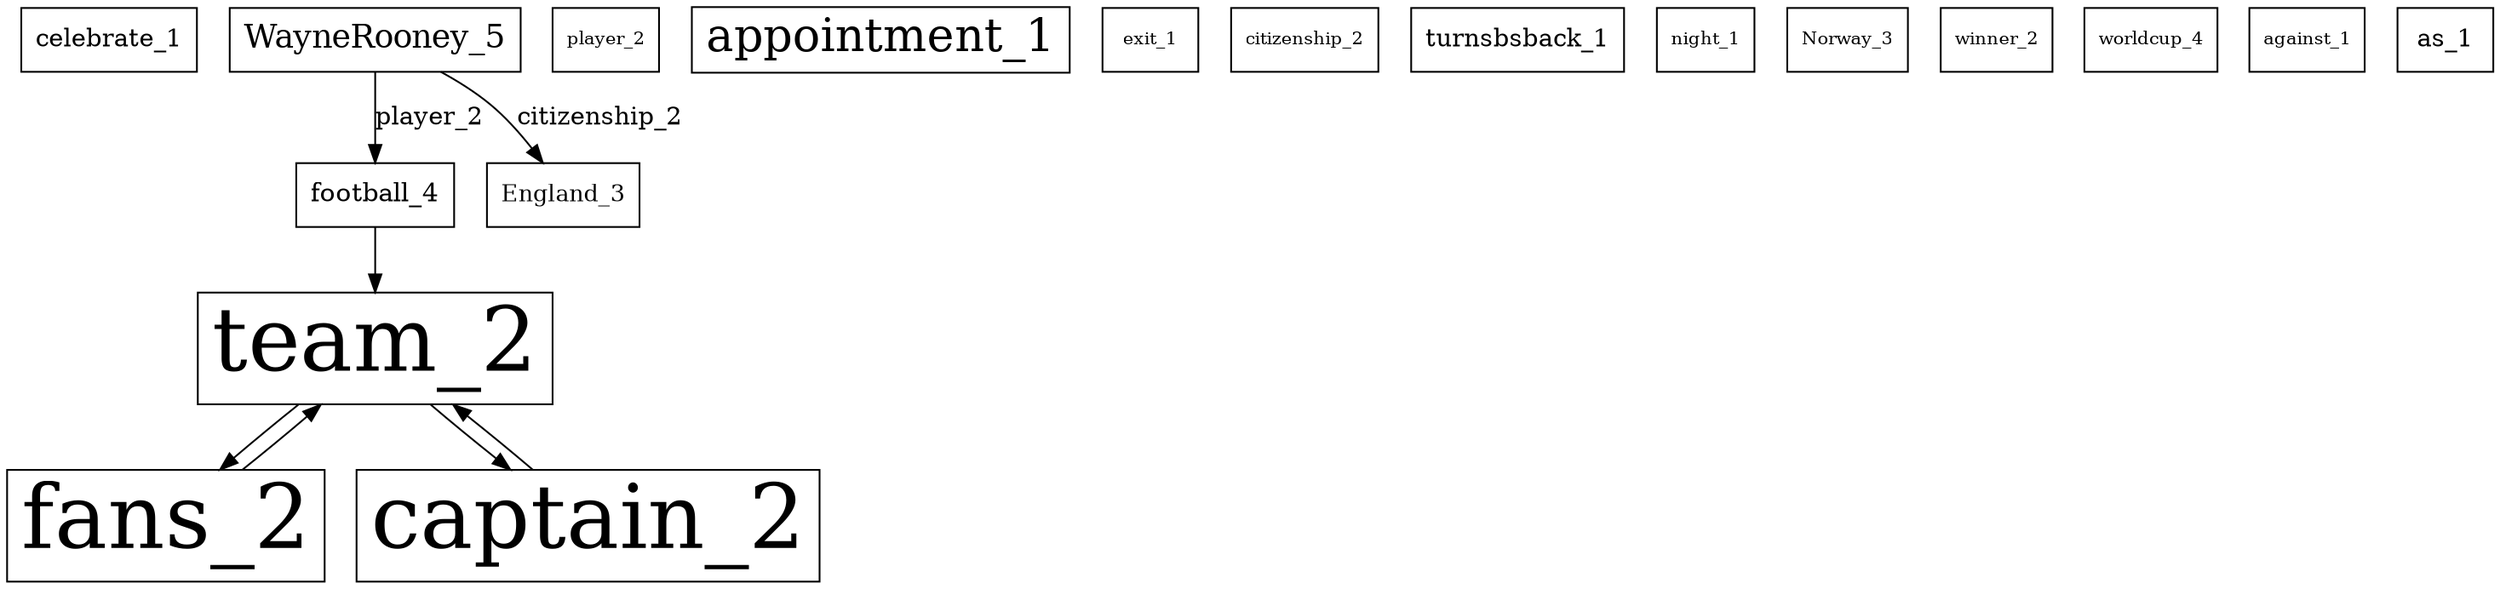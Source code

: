 strict digraph {
	graph [bb="0,0,447,384"];
	node [label="\N"];
	celebrate_1	 [fontsize=14,
		height=0.5,
		pos="339.5,210",
		shape=box,
		width=1.0972];
	WayneRooney_5	 [fontsize=18,
		height=0.5,
		pos="218.96,89.87",
		shape=box,
		width=1.9861];
	football_4	 [fontsize=14.437895002,
		height=0.5,
		pos="206.21,162.07",
		shape=box,
		width=1.0694];
	WayneRooney_5 -> football_4	 [label=player_2,
		lp="189.48,128.43",
		pos="e,209.43,143.86 215.74,108.09 214.37,115.87 212.73,125.14 211.21,133.77",
		weight=70];
	England_3	 [fontsize=13.1699250014,
		height=0.5,
		pos="228.42,18",
		shape=box,
		width=1.0417];
	WayneRooney_5 -> England_3	 [label=citizenship_2,
		lp="186.51,51.55",
		pos="e,226,36.38 221.34,71.734 222.36,64.048 223.56,54.908 224.68,46.365",
		weight=50];
	team_2	 [fontsize=50,
		height=0.875,
		pos="190.12,237.17",
		shape=box,
		width=2.2778];
	football_4 -> team_2	 [pos="e,196.93,205.38 202.32,180.25 201.33,184.86 200.23,189.99 199.1,195.25",
		weight=50];
	fans_2	 [fontsize=50,
		height=0.875,
		pos="244.39,293.49",
		shape=box,
		width=2.0694];
	team_2 -> fans_2	 [pos="e,211.45,269.03 211.13,268.69 211.18,268.75 211.24,268.8 211.29,268.86",
		weight=30];
	captain_2	 [fontsize=50,
		height=0.875,
		pos="118,267.51",
		shape=box,
		width=2.9444];
	team_2 -> captain_2	 [pos="e,117.93,267.31 117.89,267.1 117.9,267.14 117.9,267.17 117.91,267.21",
		weight=30];
	player_2	 [fontsize=10,
		height=0.5,
		pos="111,342",
		shape=box,
		width=0.75];
	appointment_1	 [fontsize=26,
		height=0.51389,
		pos="361.5,150.5",
		shape=box,
		width=2.375];
	exit_1	 [fontsize=10,
		height=0.5,
		pos="27,354",
		shape=box,
		width=0.75];
	citizenship_2	 [fontsize=10,
		height=0.5,
		pos="84,102",
		shape=box,
		width=1];
	turnsbsback_1	 [fontsize=14,
		height=0.5,
		pos="95.5,162",
		shape=box,
		width=1.3194];
	night_1	 [fontsize=10,
		height=0.5,
		pos="375,270",
		shape=box,
		width=0.75];
	fans_2 -> team_2	 [pos="e,223.06,261.63 223.38,261.97 223.33,261.91 223.27,261.86 223.22,261.8",
		weight=30];
	captain_2 -> team_2	 [pos="e,190.19,237.37 190.23,237.58 190.22,237.54 190.22,237.51 190.21,237.47",
		weight=30];
	Norway_3	 [fontsize=10,
		height=0.5,
		pos="342,42",
		shape=box,
		width=0.83333];
	winner_2	 [fontsize=10,
		height=0.5,
		pos="376,330",
		shape=box,
		width=0.77778];
	worldcup_4	 [fontsize=10,
		height=0.5,
		pos="57,42",
		shape=box,
		width=0.91667];
	against_1	 [fontsize=10,
		height=0.5,
		pos="292,366",
		shape=box,
		width=0.77778];
	as_1	 [fontsize=14,
		height=0.5,
		pos="207,366",
		shape=box,
		width=0.75];
}
